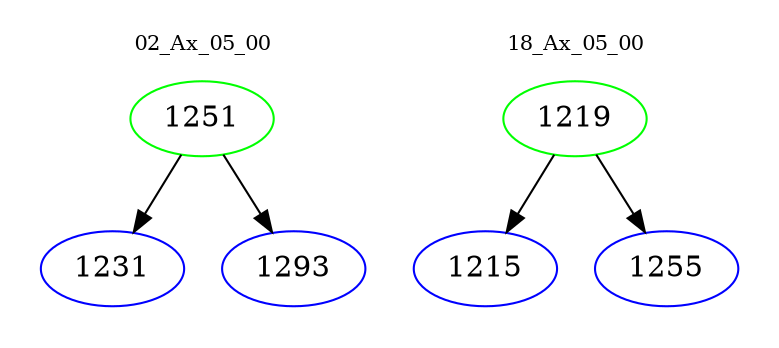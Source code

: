 digraph{
subgraph cluster_0 {
color = white
label = "02_Ax_05_00";
fontsize=10;
T0_1251 [label="1251", color="green"]
T0_1251 -> T0_1231 [color="black"]
T0_1231 [label="1231", color="blue"]
T0_1251 -> T0_1293 [color="black"]
T0_1293 [label="1293", color="blue"]
}
subgraph cluster_1 {
color = white
label = "18_Ax_05_00";
fontsize=10;
T1_1219 [label="1219", color="green"]
T1_1219 -> T1_1215 [color="black"]
T1_1215 [label="1215", color="blue"]
T1_1219 -> T1_1255 [color="black"]
T1_1255 [label="1255", color="blue"]
}
}
